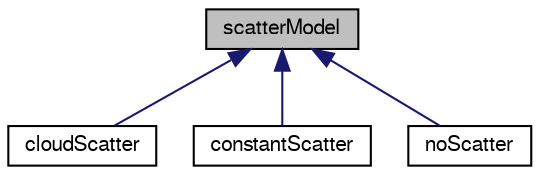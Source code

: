digraph "scatterModel"
{
  bgcolor="transparent";
  edge [fontname="FreeSans",fontsize="10",labelfontname="FreeSans",labelfontsize="10"];
  node [fontname="FreeSans",fontsize="10",shape=record];
  Node0 [label="scatterModel",height=0.2,width=0.4,color="black", fillcolor="grey75", style="filled", fontcolor="black"];
  Node0 -> Node1 [dir="back",color="midnightblue",fontsize="10",style="solid",fontname="FreeSans"];
  Node1 [label="cloudScatter",height=0.2,width=0.4,color="black",URL="$a23966.html",tooltip="Cloud radiation scatter model. "];
  Node0 -> Node2 [dir="back",color="midnightblue",fontsize="10",style="solid",fontname="FreeSans"];
  Node2 [label="constantScatter",height=0.2,width=0.4,color="black",URL="$a30078.html",tooltip="Constant radiation scatter coefficient. "];
  Node0 -> Node3 [dir="back",color="midnightblue",fontsize="10",style="solid",fontname="FreeSans"];
  Node3 [label="noScatter",height=0.2,width=0.4,color="black",URL="$a30082.html",tooltip="Dummy scatter model for &#39;none&#39;. "];
}
